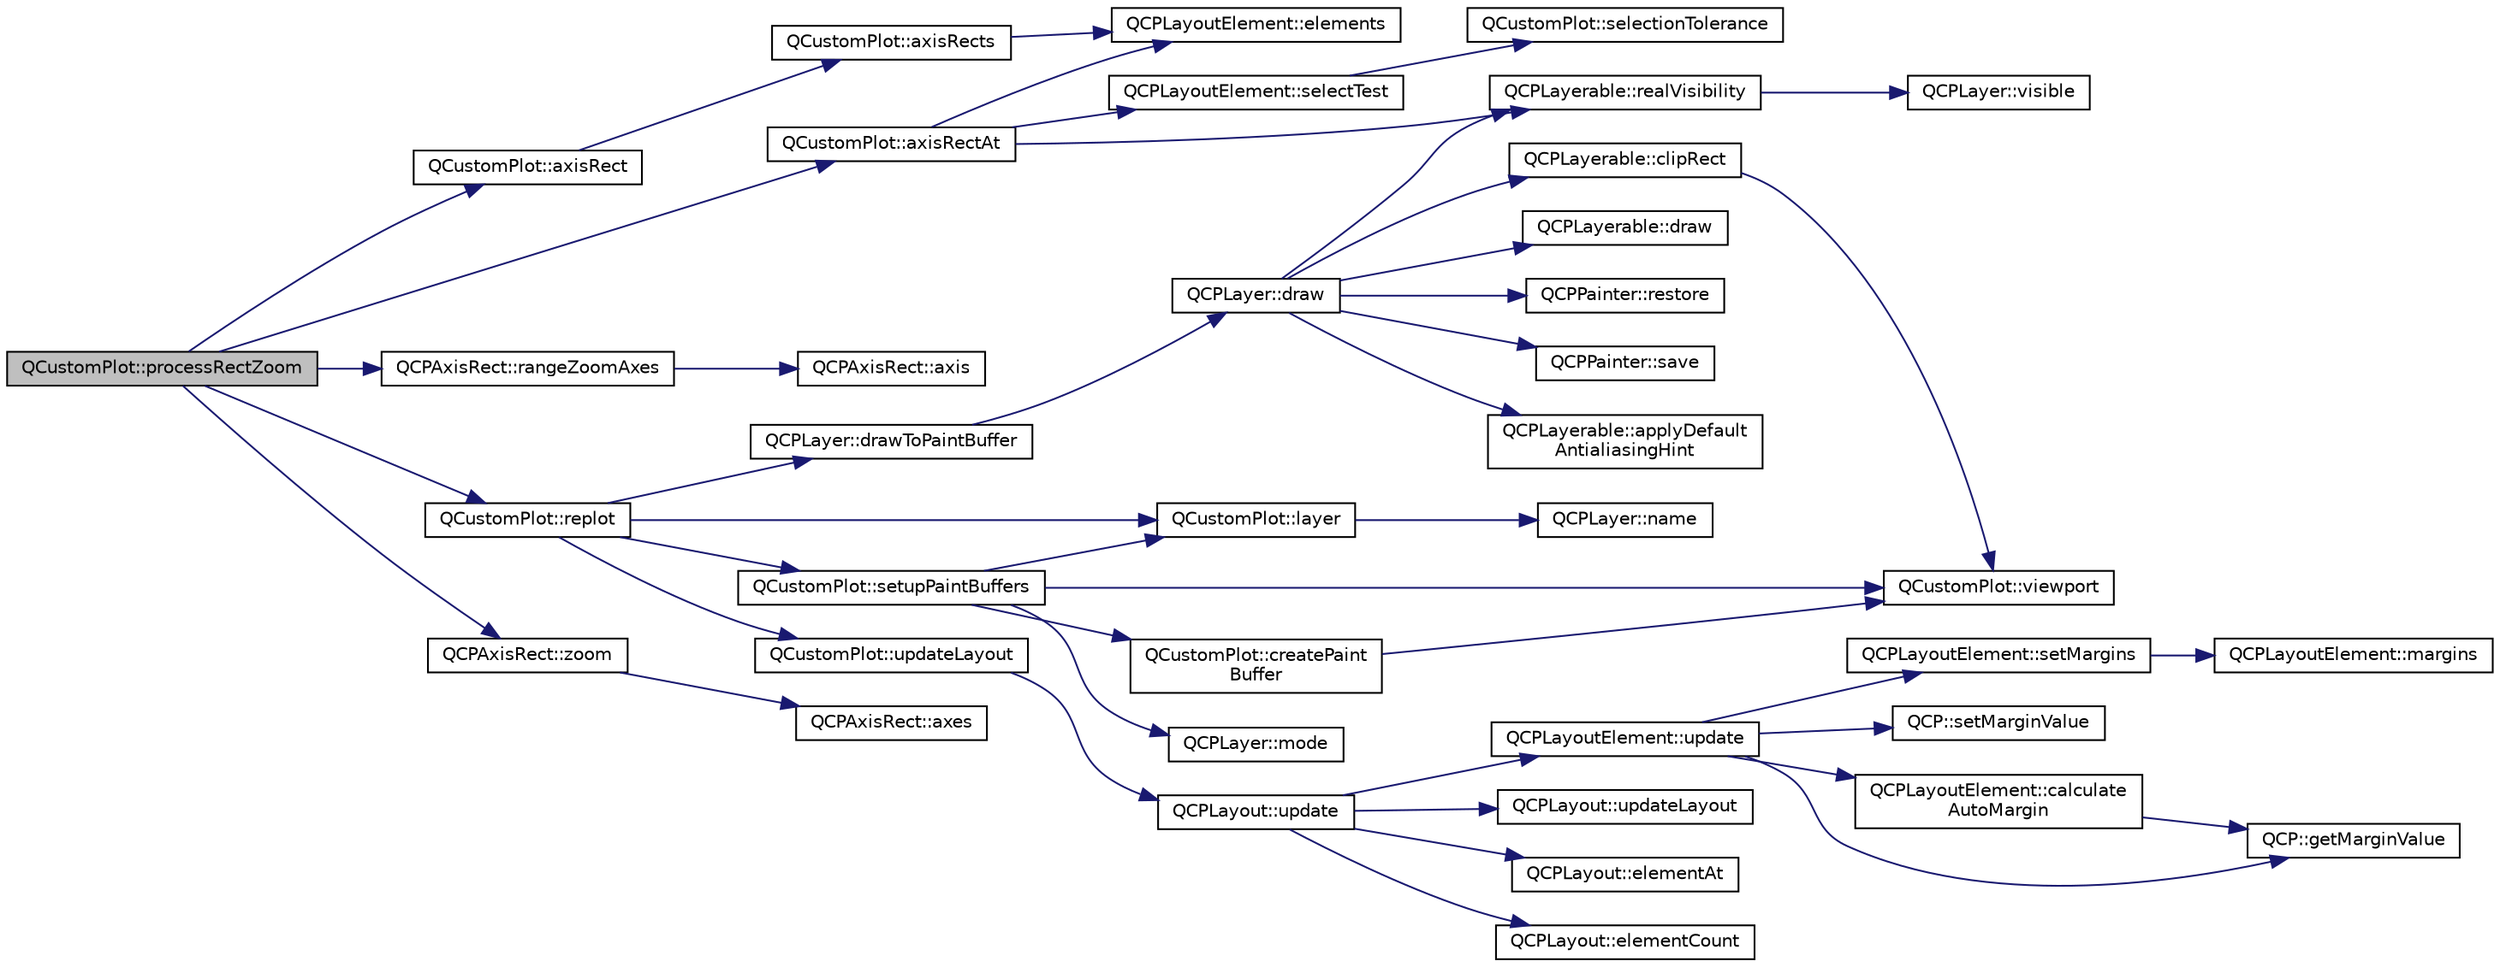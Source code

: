 digraph "QCustomPlot::processRectZoom"
{
 // LATEX_PDF_SIZE
  edge [fontname="Helvetica",fontsize="10",labelfontname="Helvetica",labelfontsize="10"];
  node [fontname="Helvetica",fontsize="10",shape=record];
  rankdir="LR";
  Node1 [label="QCustomPlot::processRectZoom",height=0.2,width=0.4,color="black", fillcolor="grey75", style="filled", fontcolor="black",tooltip=" "];
  Node1 -> Node2 [color="midnightblue",fontsize="10",style="solid",fontname="Helvetica"];
  Node2 [label="QCustomPlot::axisRect",height=0.2,width=0.4,color="black", fillcolor="white", style="filled",URL="$classQCustomPlot.html#ae5eefcb5f6ca26689b1fd4f6e25b42f9",tooltip=" "];
  Node2 -> Node3 [color="midnightblue",fontsize="10",style="solid",fontname="Helvetica"];
  Node3 [label="QCustomPlot::axisRects",height=0.2,width=0.4,color="black", fillcolor="white", style="filled",URL="$classQCustomPlot.html#a12af771429e2d7e313c8c5d5fca068fe",tooltip=" "];
  Node3 -> Node4 [color="midnightblue",fontsize="10",style="solid",fontname="Helvetica"];
  Node4 [label="QCPLayoutElement::elements",height=0.2,width=0.4,color="black", fillcolor="white", style="filled",URL="$classQCPLayoutElement.html#a76dec8cb31e498994a944d7647a43309",tooltip=" "];
  Node1 -> Node5 [color="midnightblue",fontsize="10",style="solid",fontname="Helvetica"];
  Node5 [label="QCustomPlot::axisRectAt",height=0.2,width=0.4,color="black", fillcolor="white", style="filled",URL="$classQCustomPlot.html#a4a08842fc3e9ba6bed83aa410c5c5ba5",tooltip=" "];
  Node5 -> Node4 [color="midnightblue",fontsize="10",style="solid",fontname="Helvetica"];
  Node5 -> Node6 [color="midnightblue",fontsize="10",style="solid",fontname="Helvetica"];
  Node6 [label="QCPLayerable::realVisibility",height=0.2,width=0.4,color="black", fillcolor="white", style="filled",URL="$classQCPLayerable.html#ab054e88f15d485defcb95e7376f119e7",tooltip=" "];
  Node6 -> Node7 [color="midnightblue",fontsize="10",style="solid",fontname="Helvetica"];
  Node7 [label="QCPLayer::visible",height=0.2,width=0.4,color="black", fillcolor="white", style="filled",URL="$classQCPLayer.html#ad1cc2d6b32d2abb33c7f449b964e068c",tooltip=" "];
  Node5 -> Node8 [color="midnightblue",fontsize="10",style="solid",fontname="Helvetica"];
  Node8 [label="QCPLayoutElement::selectTest",height=0.2,width=0.4,color="black", fillcolor="white", style="filled",URL="$classQCPLayoutElement.html#a62d60f1b0ee9bb23e38811d71586d79c",tooltip=" "];
  Node8 -> Node9 [color="midnightblue",fontsize="10",style="solid",fontname="Helvetica"];
  Node9 [label="QCustomPlot::selectionTolerance",height=0.2,width=0.4,color="black", fillcolor="white", style="filled",URL="$classQCustomPlot.html#a5441d11013afeaf4b8f2ea06e8624a25",tooltip=" "];
  Node1 -> Node10 [color="midnightblue",fontsize="10",style="solid",fontname="Helvetica"];
  Node10 [label="QCPAxisRect::rangeZoomAxes",height=0.2,width=0.4,color="black", fillcolor="white", style="filled",URL="$classQCPAxisRect.html#a86aac0f435f209d60dacd22cda10c104",tooltip=" "];
  Node10 -> Node11 [color="midnightblue",fontsize="10",style="solid",fontname="Helvetica"];
  Node11 [label="QCPAxisRect::axis",height=0.2,width=0.4,color="black", fillcolor="white", style="filled",URL="$classQCPAxisRect.html#a583ae4f6d78b601b732183f6cabecbe1",tooltip=" "];
  Node1 -> Node12 [color="midnightblue",fontsize="10",style="solid",fontname="Helvetica"];
  Node12 [label="QCustomPlot::replot",height=0.2,width=0.4,color="black", fillcolor="white", style="filled",URL="$classQCustomPlot.html#aa4bfe7d70dbe67e81d877819b75ab9af",tooltip=" "];
  Node12 -> Node13 [color="midnightblue",fontsize="10",style="solid",fontname="Helvetica"];
  Node13 [label="QCPLayer::drawToPaintBuffer",height=0.2,width=0.4,color="black", fillcolor="white", style="filled",URL="$classQCPLayer.html#a4a8e0a86f31462299e7fc8e8158dd2c6",tooltip=" "];
  Node13 -> Node14 [color="midnightblue",fontsize="10",style="solid",fontname="Helvetica"];
  Node14 [label="QCPLayer::draw",height=0.2,width=0.4,color="black", fillcolor="white", style="filled",URL="$classQCPLayer.html#ab831a99c8d30b15ec4533ca341e8813b",tooltip=" "];
  Node14 -> Node15 [color="midnightblue",fontsize="10",style="solid",fontname="Helvetica"];
  Node15 [label="QCPLayerable::applyDefault\lAntialiasingHint",height=0.2,width=0.4,color="black", fillcolor="white", style="filled",URL="$classQCPLayerable.html#afdf83ddc6a265cbf4c89fe99d3d93473",tooltip=" "];
  Node14 -> Node16 [color="midnightblue",fontsize="10",style="solid",fontname="Helvetica"];
  Node16 [label="QCPLayerable::clipRect",height=0.2,width=0.4,color="black", fillcolor="white", style="filled",URL="$classQCPLayerable.html#acbcfc9ecc75433747b1978a77b1864b3",tooltip=" "];
  Node16 -> Node17 [color="midnightblue",fontsize="10",style="solid",fontname="Helvetica"];
  Node17 [label="QCustomPlot::viewport",height=0.2,width=0.4,color="black", fillcolor="white", style="filled",URL="$classQCustomPlot.html#a19842409b18f556b256d05e97fffc670",tooltip=" "];
  Node14 -> Node18 [color="midnightblue",fontsize="10",style="solid",fontname="Helvetica"];
  Node18 [label="QCPLayerable::draw",height=0.2,width=0.4,color="black", fillcolor="white", style="filled",URL="$classQCPLayerable.html#aecf2f7087482d4b6a78cb2770e5ed12d",tooltip=" "];
  Node14 -> Node6 [color="midnightblue",fontsize="10",style="solid",fontname="Helvetica"];
  Node14 -> Node19 [color="midnightblue",fontsize="10",style="solid",fontname="Helvetica"];
  Node19 [label="QCPPainter::restore",height=0.2,width=0.4,color="black", fillcolor="white", style="filled",URL="$classQCPPainter.html#a64908e6298d5bbd83457dc987cc3a022",tooltip=" "];
  Node14 -> Node20 [color="midnightblue",fontsize="10",style="solid",fontname="Helvetica"];
  Node20 [label="QCPPainter::save",height=0.2,width=0.4,color="black", fillcolor="white", style="filled",URL="$classQCPPainter.html#a8fd6821ee6fecbfa04444c9062912abd",tooltip=" "];
  Node12 -> Node21 [color="midnightblue",fontsize="10",style="solid",fontname="Helvetica"];
  Node21 [label="QCustomPlot::layer",height=0.2,width=0.4,color="black", fillcolor="white", style="filled",URL="$classQCustomPlot.html#a0a96244e7773b242ef23c32b7bdfb159",tooltip=" "];
  Node21 -> Node22 [color="midnightblue",fontsize="10",style="solid",fontname="Helvetica"];
  Node22 [label="QCPLayer::name",height=0.2,width=0.4,color="black", fillcolor="white", style="filled",URL="$classQCPLayer.html#a37806f662b50b588fb1029a14fc5ef50",tooltip=" "];
  Node12 -> Node23 [color="midnightblue",fontsize="10",style="solid",fontname="Helvetica"];
  Node23 [label="QCustomPlot::setupPaintBuffers",height=0.2,width=0.4,color="black", fillcolor="white", style="filled",URL="$classQCustomPlot.html#a2685341f7242c3882f4cc5e379308d71",tooltip=" "];
  Node23 -> Node24 [color="midnightblue",fontsize="10",style="solid",fontname="Helvetica"];
  Node24 [label="QCustomPlot::createPaint\lBuffer",height=0.2,width=0.4,color="black", fillcolor="white", style="filled",URL="$classQCustomPlot.html#a943b57596a1adf7f0e75c3b50e407ae6",tooltip=" "];
  Node24 -> Node17 [color="midnightblue",fontsize="10",style="solid",fontname="Helvetica"];
  Node23 -> Node21 [color="midnightblue",fontsize="10",style="solid",fontname="Helvetica"];
  Node23 -> Node25 [color="midnightblue",fontsize="10",style="solid",fontname="Helvetica"];
  Node25 [label="QCPLayer::mode",height=0.2,width=0.4,color="black", fillcolor="white", style="filled",URL="$classQCPLayer.html#a44ae50b011b19f3dd46a38d8e2e2c1b6",tooltip=" "];
  Node23 -> Node17 [color="midnightblue",fontsize="10",style="solid",fontname="Helvetica"];
  Node12 -> Node26 [color="midnightblue",fontsize="10",style="solid",fontname="Helvetica"];
  Node26 [label="QCustomPlot::updateLayout",height=0.2,width=0.4,color="black", fillcolor="white", style="filled",URL="$classQCustomPlot.html#a6e6693e2c249f65437382ffd93405e04",tooltip=" "];
  Node26 -> Node27 [color="midnightblue",fontsize="10",style="solid",fontname="Helvetica"];
  Node27 [label="QCPLayout::update",height=0.2,width=0.4,color="black", fillcolor="white", style="filled",URL="$classQCPLayout.html#a48ecc9c98ea90b547c3e27a931a8f7bd",tooltip=" "];
  Node27 -> Node28 [color="midnightblue",fontsize="10",style="solid",fontname="Helvetica"];
  Node28 [label="QCPLayout::elementAt",height=0.2,width=0.4,color="black", fillcolor="white", style="filled",URL="$classQCPLayout.html#afa73ca7d859f8a3ee5c73c9b353d2a56",tooltip=" "];
  Node27 -> Node29 [color="midnightblue",fontsize="10",style="solid",fontname="Helvetica"];
  Node29 [label="QCPLayout::elementCount",height=0.2,width=0.4,color="black", fillcolor="white", style="filled",URL="$classQCPLayout.html#a39d3e9ef5d9b82ab1885ba1cb9597e56",tooltip=" "];
  Node27 -> Node30 [color="midnightblue",fontsize="10",style="solid",fontname="Helvetica"];
  Node30 [label="QCPLayoutElement::update",height=0.2,width=0.4,color="black", fillcolor="white", style="filled",URL="$classQCPLayoutElement.html#a929c2ec62e0e0e1d8418eaa802e2af9b",tooltip=" "];
  Node30 -> Node31 [color="midnightblue",fontsize="10",style="solid",fontname="Helvetica"];
  Node31 [label="QCPLayoutElement::calculate\lAutoMargin",height=0.2,width=0.4,color="black", fillcolor="white", style="filled",URL="$classQCPLayoutElement.html#a005c9f0fe84bc1591a2cf2c46fd477b4",tooltip=" "];
  Node31 -> Node32 [color="midnightblue",fontsize="10",style="solid",fontname="Helvetica"];
  Node32 [label="QCP::getMarginValue",height=0.2,width=0.4,color="black", fillcolor="white", style="filled",URL="$namespaceQCP.html#a23a2679d3495c444acc26acc61e35b5b",tooltip=" "];
  Node30 -> Node32 [color="midnightblue",fontsize="10",style="solid",fontname="Helvetica"];
  Node30 -> Node33 [color="midnightblue",fontsize="10",style="solid",fontname="Helvetica"];
  Node33 [label="QCPLayoutElement::setMargins",height=0.2,width=0.4,color="black", fillcolor="white", style="filled",URL="$classQCPLayoutElement.html#a8f450b1f3f992ad576fce2c63d8b79cf",tooltip=" "];
  Node33 -> Node34 [color="midnightblue",fontsize="10",style="solid",fontname="Helvetica"];
  Node34 [label="QCPLayoutElement::margins",height=0.2,width=0.4,color="black", fillcolor="white", style="filled",URL="$classQCPLayoutElement.html#af4ac9450aa2d60863bf3a8ea0c940c9d",tooltip=" "];
  Node30 -> Node35 [color="midnightblue",fontsize="10",style="solid",fontname="Helvetica"];
  Node35 [label="QCP::setMarginValue",height=0.2,width=0.4,color="black", fillcolor="white", style="filled",URL="$namespaceQCP.html#afbf6e3084c108f2bb4372107945ee82f",tooltip=" "];
  Node27 -> Node36 [color="midnightblue",fontsize="10",style="solid",fontname="Helvetica"];
  Node36 [label="QCPLayout::updateLayout",height=0.2,width=0.4,color="black", fillcolor="white", style="filled",URL="$classQCPLayout.html#a165c77f6287ac92e8d03017ad913378b",tooltip=" "];
  Node1 -> Node37 [color="midnightblue",fontsize="10",style="solid",fontname="Helvetica"];
  Node37 [label="QCPAxisRect::zoom",height=0.2,width=0.4,color="black", fillcolor="white", style="filled",URL="$classQCPAxisRect.html#a5fc8460564e81dcc2a9343dc8bc1fe67",tooltip=" "];
  Node37 -> Node38 [color="midnightblue",fontsize="10",style="solid",fontname="Helvetica"];
  Node38 [label="QCPAxisRect::axes",height=0.2,width=0.4,color="black", fillcolor="white", style="filled",URL="$classQCPAxisRect.html#a11657b8faebe9677180860e8057ede26",tooltip=" "];
}
